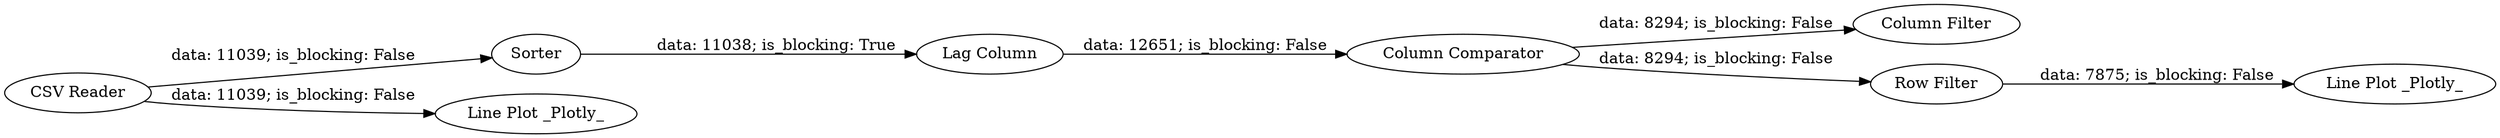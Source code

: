 digraph {
	"-5078511778532754952_1" [label="CSV Reader"]
	"-5078511778532754952_5" [label="Column Comparator"]
	"-5078511778532754952_3" [label="Lag Column"]
	"-5078511778532754952_6" [label="Column Filter"]
	"-5078511778532754952_8" [label="Line Plot _Plotly_"]
	"-5078511778532754952_2" [label=Sorter]
	"-5078511778532754952_7" [label="Row Filter"]
	"-5078511778532754952_4" [label="Line Plot _Plotly_"]
	"-5078511778532754952_5" -> "-5078511778532754952_6" [label="data: 8294; is_blocking: False"]
	"-5078511778532754952_5" -> "-5078511778532754952_7" [label="data: 8294; is_blocking: False"]
	"-5078511778532754952_1" -> "-5078511778532754952_4" [label="data: 11039; is_blocking: False"]
	"-5078511778532754952_3" -> "-5078511778532754952_5" [label="data: 12651; is_blocking: False"]
	"-5078511778532754952_7" -> "-5078511778532754952_8" [label="data: 7875; is_blocking: False"]
	"-5078511778532754952_2" -> "-5078511778532754952_3" [label="data: 11038; is_blocking: True"]
	"-5078511778532754952_1" -> "-5078511778532754952_2" [label="data: 11039; is_blocking: False"]
	rankdir=LR
}
